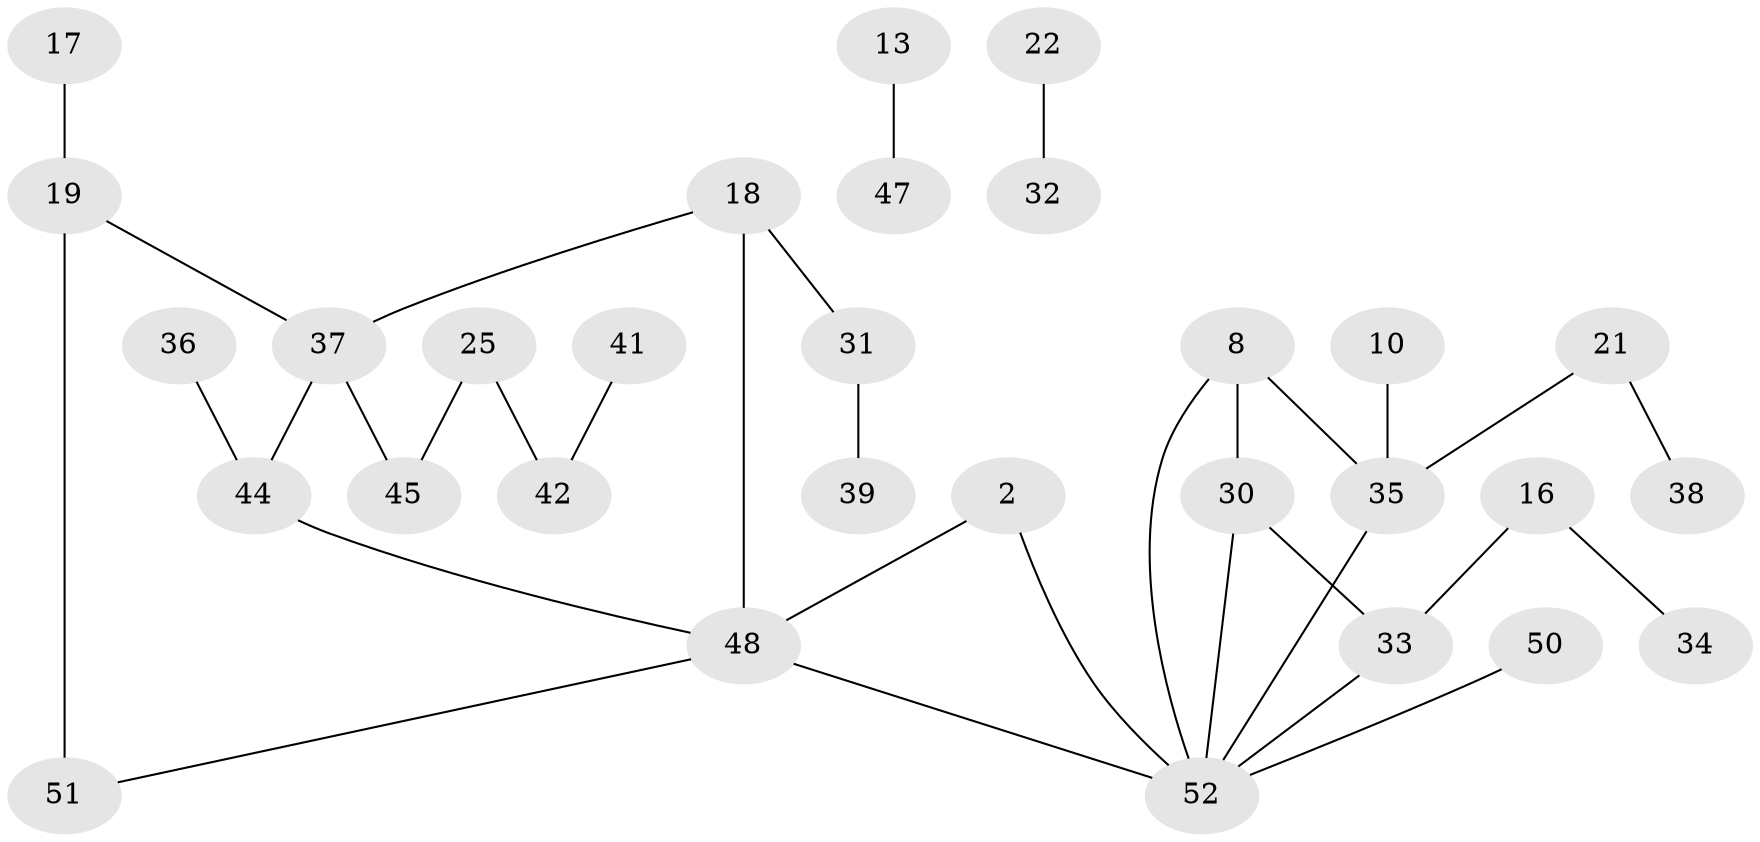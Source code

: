 // original degree distribution, {3: 0.2, 0: 0.13846153846153847, 1: 0.35384615384615387, 2: 0.23846153846153847, 4: 0.046153846153846156, 5: 0.015384615384615385, 6: 0.007692307692307693}
// Generated by graph-tools (version 1.1) at 2025/35/03/04/25 23:35:46]
// undirected, 30 vertices, 33 edges
graph export_dot {
  node [color=gray90,style=filled];
  2;
  8;
  10;
  13;
  16;
  17;
  18;
  19;
  21;
  22;
  25;
  30;
  31;
  32;
  33;
  34;
  35;
  36;
  37;
  38;
  39;
  41;
  42;
  44;
  45;
  47;
  48;
  50;
  51;
  52;
  2 -- 48 [weight=1.0];
  2 -- 52 [weight=1.0];
  8 -- 30 [weight=1.0];
  8 -- 35 [weight=1.0];
  8 -- 52 [weight=1.0];
  10 -- 35 [weight=1.0];
  13 -- 47 [weight=1.0];
  16 -- 33 [weight=1.0];
  16 -- 34 [weight=1.0];
  17 -- 19 [weight=1.0];
  18 -- 31 [weight=1.0];
  18 -- 37 [weight=1.0];
  18 -- 48 [weight=1.0];
  19 -- 37 [weight=1.0];
  19 -- 51 [weight=2.0];
  21 -- 35 [weight=1.0];
  21 -- 38 [weight=1.0];
  22 -- 32 [weight=1.0];
  25 -- 42 [weight=2.0];
  25 -- 45 [weight=1.0];
  30 -- 33 [weight=1.0];
  30 -- 52 [weight=1.0];
  31 -- 39 [weight=1.0];
  33 -- 52 [weight=1.0];
  35 -- 52 [weight=1.0];
  36 -- 44 [weight=1.0];
  37 -- 44 [weight=1.0];
  37 -- 45 [weight=1.0];
  41 -- 42 [weight=1.0];
  44 -- 48 [weight=1.0];
  48 -- 51 [weight=1.0];
  48 -- 52 [weight=1.0];
  50 -- 52 [weight=1.0];
}
